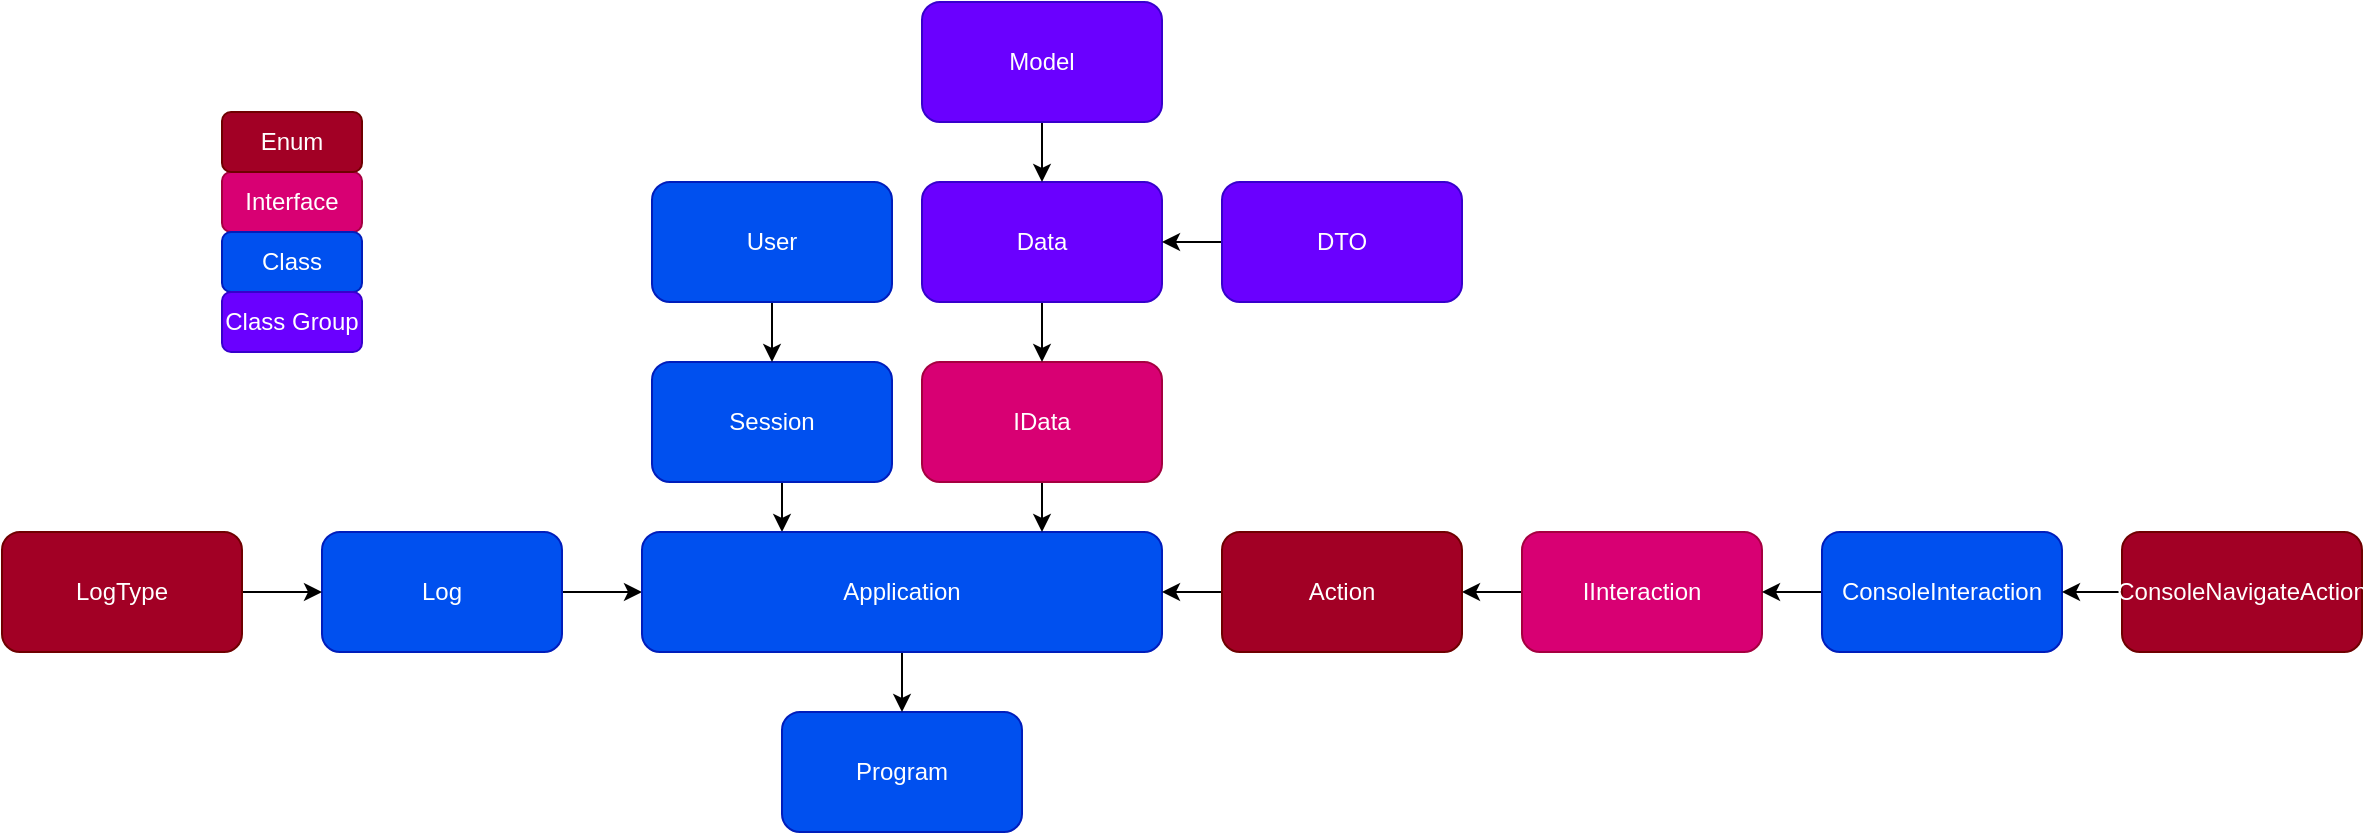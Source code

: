 <mxfile version="27.0.9">
  <diagram name="Page-1" id="YgM4NVeLqFqpyWZI3B__">
    <mxGraphModel dx="1426" dy="1941" grid="1" gridSize="10" guides="1" tooltips="1" connect="1" arrows="1" fold="1" page="1" pageScale="1" pageWidth="850" pageHeight="1100" math="0" shadow="0">
      <root>
        <mxCell id="0" />
        <mxCell id="1" parent="0" />
        <mxCell id="WPmExCtvF-8OUjNEBBTk-2" value="Program" style="rounded=1;whiteSpace=wrap;html=1;fillColor=#0050ef;fontColor=#ffffff;strokeColor=#001DBC;" parent="1" vertex="1">
          <mxGeometry x="430" y="250" width="120" height="60" as="geometry" />
        </mxCell>
        <mxCell id="WPmExCtvF-8OUjNEBBTk-12" style="edgeStyle=orthogonalEdgeStyle;rounded=0;orthogonalLoop=1;jettySize=auto;html=1;entryX=0;entryY=0.5;entryDx=0;entryDy=0;" parent="1" source="WPmExCtvF-8OUjNEBBTk-5" target="WPmExCtvF-8OUjNEBBTk-8" edge="1">
          <mxGeometry relative="1" as="geometry">
            <Array as="points">
              <mxPoint x="260" y="190" />
            </Array>
          </mxGeometry>
        </mxCell>
        <mxCell id="WPmExCtvF-8OUjNEBBTk-5" value="Log" style="rounded=1;whiteSpace=wrap;html=1;fillColor=#0050ef;fontColor=#ffffff;strokeColor=#001DBC;" parent="1" vertex="1">
          <mxGeometry x="200" y="160" width="120" height="60" as="geometry" />
        </mxCell>
        <mxCell id="WPmExCtvF-8OUjNEBBTk-13" value="" style="edgeStyle=orthogonalEdgeStyle;rounded=0;orthogonalLoop=1;jettySize=auto;html=1;" parent="1" source="WPmExCtvF-8OUjNEBBTk-6" target="WPmExCtvF-8OUjNEBBTk-8" edge="1">
          <mxGeometry relative="1" as="geometry">
            <Array as="points">
              <mxPoint x="430" y="140" />
              <mxPoint x="430" y="140" />
            </Array>
          </mxGeometry>
        </mxCell>
        <mxCell id="WPmExCtvF-8OUjNEBBTk-6" value="Session" style="rounded=1;whiteSpace=wrap;html=1;fillColor=#0050ef;fontColor=#ffffff;strokeColor=#001DBC;" parent="1" vertex="1">
          <mxGeometry x="365" y="75" width="120" height="60" as="geometry" />
        </mxCell>
        <mxCell id="021MsS1xk_7wU0ZphRfS-2" value="" style="edgeStyle=orthogonalEdgeStyle;rounded=0;orthogonalLoop=1;jettySize=auto;html=1;" edge="1" parent="1" source="WPmExCtvF-8OUjNEBBTk-7" target="WPmExCtvF-8OUjNEBBTk-27">
          <mxGeometry relative="1" as="geometry" />
        </mxCell>
        <mxCell id="WPmExCtvF-8OUjNEBBTk-7" value="IInteraction" style="rounded=1;whiteSpace=wrap;html=1;fillColor=#d80073;fontColor=#ffffff;strokeColor=#A50040;" parent="1" vertex="1">
          <mxGeometry x="800" y="160" width="120" height="60" as="geometry" />
        </mxCell>
        <mxCell id="WPmExCtvF-8OUjNEBBTk-17" value="" style="edgeStyle=orthogonalEdgeStyle;rounded=0;orthogonalLoop=1;jettySize=auto;html=1;" parent="1" source="WPmExCtvF-8OUjNEBBTk-8" target="WPmExCtvF-8OUjNEBBTk-2" edge="1">
          <mxGeometry relative="1" as="geometry" />
        </mxCell>
        <mxCell id="WPmExCtvF-8OUjNEBBTk-8" value="Application" style="rounded=1;whiteSpace=wrap;html=1;fillColor=#0050ef;fontColor=#ffffff;strokeColor=#001DBC;" parent="1" vertex="1">
          <mxGeometry x="360" y="160" width="260" height="60" as="geometry" />
        </mxCell>
        <mxCell id="WPmExCtvF-8OUjNEBBTk-15" value="" style="edgeStyle=orthogonalEdgeStyle;rounded=0;orthogonalLoop=1;jettySize=auto;html=1;" parent="1" source="WPmExCtvF-8OUjNEBBTk-9" target="WPmExCtvF-8OUjNEBBTk-7" edge="1">
          <mxGeometry relative="1" as="geometry" />
        </mxCell>
        <mxCell id="WPmExCtvF-8OUjNEBBTk-9" value="ConsoleInteraction" style="rounded=1;whiteSpace=wrap;html=1;fillColor=#0050ef;fontColor=#ffffff;strokeColor=#001DBC;" parent="1" vertex="1">
          <mxGeometry x="950" y="160" width="120" height="60" as="geometry" />
        </mxCell>
        <mxCell id="WPmExCtvF-8OUjNEBBTk-10" value="Interface" style="rounded=1;whiteSpace=wrap;html=1;fillColor=#d80073;fontColor=#ffffff;strokeColor=#A50040;" parent="1" vertex="1">
          <mxGeometry x="150" y="-20" width="70" height="30" as="geometry" />
        </mxCell>
        <mxCell id="WPmExCtvF-8OUjNEBBTk-11" value="Class" style="rounded=1;whiteSpace=wrap;html=1;fillColor=#0050ef;fontColor=#ffffff;strokeColor=#001DBC;" parent="1" vertex="1">
          <mxGeometry x="150" y="10" width="70" height="30" as="geometry" />
        </mxCell>
        <mxCell id="WPmExCtvF-8OUjNEBBTk-18" value="Enum" style="rounded=1;whiteSpace=wrap;html=1;fillColor=#a20025;fontColor=#ffffff;strokeColor=#6F0000;" parent="1" vertex="1">
          <mxGeometry x="150" y="-50" width="70" height="30" as="geometry" />
        </mxCell>
        <mxCell id="WPmExCtvF-8OUjNEBBTk-20" value="" style="edgeStyle=orthogonalEdgeStyle;rounded=0;orthogonalLoop=1;jettySize=auto;html=1;" parent="1" source="WPmExCtvF-8OUjNEBBTk-19" target="WPmExCtvF-8OUjNEBBTk-5" edge="1">
          <mxGeometry relative="1" as="geometry" />
        </mxCell>
        <mxCell id="WPmExCtvF-8OUjNEBBTk-19" value="LogType" style="rounded=1;whiteSpace=wrap;html=1;fillColor=#a20025;fontColor=#ffffff;strokeColor=#6F0000;" parent="1" vertex="1">
          <mxGeometry x="40" y="160" width="120" height="60" as="geometry" />
        </mxCell>
        <mxCell id="WPmExCtvF-8OUjNEBBTk-22" value="" style="edgeStyle=orthogonalEdgeStyle;rounded=0;orthogonalLoop=1;jettySize=auto;html=1;" parent="1" source="WPmExCtvF-8OUjNEBBTk-21" target="WPmExCtvF-8OUjNEBBTk-6" edge="1">
          <mxGeometry relative="1" as="geometry" />
        </mxCell>
        <mxCell id="WPmExCtvF-8OUjNEBBTk-21" value="User" style="rounded=1;whiteSpace=wrap;html=1;fillColor=#0050ef;fontColor=#ffffff;strokeColor=#001DBC;" parent="1" vertex="1">
          <mxGeometry x="365" y="-15" width="120" height="60" as="geometry" />
        </mxCell>
        <mxCell id="WPmExCtvF-8OUjNEBBTk-24" value="" style="edgeStyle=orthogonalEdgeStyle;rounded=0;orthogonalLoop=1;jettySize=auto;html=1;" parent="1" source="WPmExCtvF-8OUjNEBBTk-23" target="WPmExCtvF-8OUjNEBBTk-9" edge="1">
          <mxGeometry relative="1" as="geometry" />
        </mxCell>
        <mxCell id="WPmExCtvF-8OUjNEBBTk-23" value="ConsoleNavigateAction" style="rounded=1;whiteSpace=wrap;html=1;fillColor=#a20025;fontColor=#ffffff;strokeColor=#6F0000;" parent="1" vertex="1">
          <mxGeometry x="1100" y="160" width="120" height="60" as="geometry" />
        </mxCell>
        <mxCell id="021MsS1xk_7wU0ZphRfS-1" value="" style="edgeStyle=orthogonalEdgeStyle;rounded=0;orthogonalLoop=1;jettySize=auto;html=1;" edge="1" parent="1" source="WPmExCtvF-8OUjNEBBTk-27" target="WPmExCtvF-8OUjNEBBTk-8">
          <mxGeometry relative="1" as="geometry" />
        </mxCell>
        <mxCell id="WPmExCtvF-8OUjNEBBTk-27" value="Action" style="rounded=1;whiteSpace=wrap;html=1;fillColor=#a20025;fontColor=#ffffff;strokeColor=#6F0000;" parent="1" vertex="1">
          <mxGeometry x="650" y="160" width="120" height="60" as="geometry" />
        </mxCell>
        <mxCell id="021MsS1xk_7wU0ZphRfS-3" value="" style="edgeStyle=orthogonalEdgeStyle;rounded=0;orthogonalLoop=1;jettySize=auto;html=1;" edge="1" parent="1" source="AnZrqYohXjUNPs9leEi7-1" target="WPmExCtvF-8OUjNEBBTk-8">
          <mxGeometry relative="1" as="geometry">
            <Array as="points">
              <mxPoint x="560" y="150" />
              <mxPoint x="560" y="150" />
            </Array>
          </mxGeometry>
        </mxCell>
        <mxCell id="AnZrqYohXjUNPs9leEi7-1" value="IData" style="rounded=1;whiteSpace=wrap;html=1;fillColor=#d80073;fontColor=#ffffff;strokeColor=#A50040;" parent="1" vertex="1">
          <mxGeometry x="500" y="75" width="120" height="60" as="geometry" />
        </mxCell>
        <mxCell id="AnZrqYohXjUNPs9leEi7-5" value="" style="edgeStyle=orthogonalEdgeStyle;rounded=0;orthogonalLoop=1;jettySize=auto;html=1;" parent="1" source="AnZrqYohXjUNPs9leEi7-4" target="AnZrqYohXjUNPs9leEi7-1" edge="1">
          <mxGeometry relative="1" as="geometry" />
        </mxCell>
        <mxCell id="AnZrqYohXjUNPs9leEi7-4" value="Data" style="rounded=1;whiteSpace=wrap;html=1;fillColor=#6a00ff;fontColor=#ffffff;strokeColor=#3700CC;" parent="1" vertex="1">
          <mxGeometry x="500" y="-15" width="120" height="60" as="geometry" />
        </mxCell>
        <mxCell id="0HdTABUXLXss-PApA_9E-1" value="Class Group" style="rounded=1;whiteSpace=wrap;html=1;fillColor=#6a00ff;fontColor=#ffffff;strokeColor=#3700CC;" parent="1" vertex="1">
          <mxGeometry x="150" y="40" width="70" height="30" as="geometry" />
        </mxCell>
        <mxCell id="0HdTABUXLXss-PApA_9E-3" value="" style="edgeStyle=orthogonalEdgeStyle;rounded=0;orthogonalLoop=1;jettySize=auto;html=1;" parent="1" source="0HdTABUXLXss-PApA_9E-2" target="AnZrqYohXjUNPs9leEi7-4" edge="1">
          <mxGeometry relative="1" as="geometry" />
        </mxCell>
        <mxCell id="0HdTABUXLXss-PApA_9E-2" value="Model" style="rounded=1;whiteSpace=wrap;html=1;fillColor=#6a00ff;fontColor=#ffffff;strokeColor=#3700CC;" parent="1" vertex="1">
          <mxGeometry x="500" y="-105" width="120" height="60" as="geometry" />
        </mxCell>
        <mxCell id="0HdTABUXLXss-PApA_9E-5" value="" style="edgeStyle=orthogonalEdgeStyle;rounded=0;orthogonalLoop=1;jettySize=auto;html=1;" parent="1" source="0HdTABUXLXss-PApA_9E-4" target="AnZrqYohXjUNPs9leEi7-4" edge="1">
          <mxGeometry relative="1" as="geometry" />
        </mxCell>
        <mxCell id="0HdTABUXLXss-PApA_9E-4" value="DTO" style="rounded=1;whiteSpace=wrap;html=1;fillColor=#6a00ff;fontColor=#ffffff;strokeColor=#3700CC;" parent="1" vertex="1">
          <mxGeometry x="650" y="-15" width="120" height="60" as="geometry" />
        </mxCell>
      </root>
    </mxGraphModel>
  </diagram>
</mxfile>
